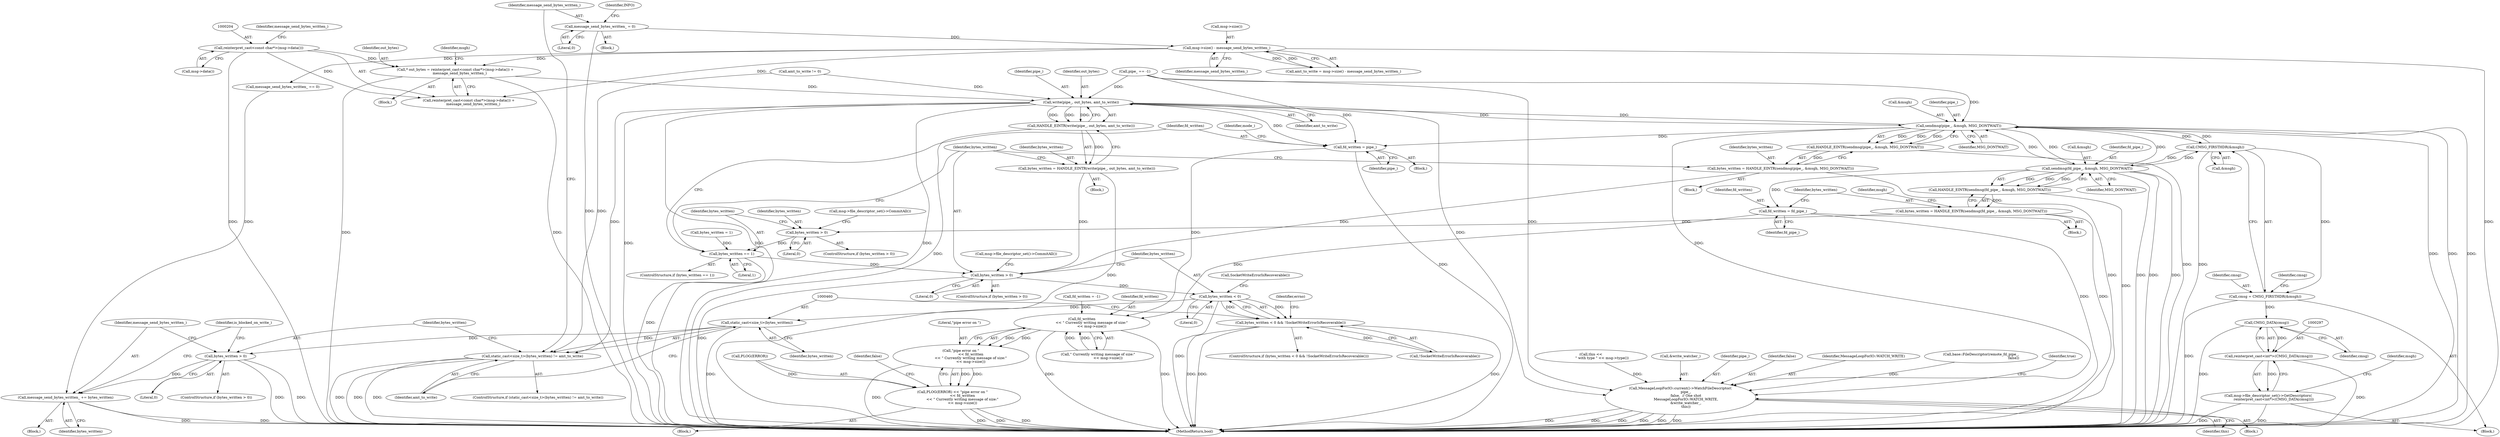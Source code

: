 digraph "0_Chrome_aac449e7154720b895ff1e7f3497c2ce95ae1a5a_0@pointer" {
"1000200" [label="(Call,* out_bytes = reinterpret_cast<const char*>(msg->data()) +\n        message_send_bytes_written_)"];
"1000203" [label="(Call,reinterpret_cast<const char*>(msg->data()))"];
"1000192" [label="(Call,msg->size() - message_send_bytes_written_)"];
"1000486" [label="(Call,message_send_bytes_written_ = 0)"];
"1000402" [label="(Call,write(pipe_, out_bytes, amt_to_write))"];
"1000368" [label="(Call,fd_written = pipe_)"];
"1000450" [label="(Call,fd_written\n                  << \" Currently writing message of size:\"\n                  << msg->size())"];
"1000448" [label="(Call,\"pipe error on \"\n                  << fd_written\n                  << \" Currently writing message of size:\"\n                  << msg->size())"];
"1000445" [label="(Call,PLOG(ERROR) << \"pipe error on \"\n                  << fd_written\n                  << \" Currently writing message of size:\"\n                  << msg->size())"];
"1000401" [label="(Call,HANDLE_EINTR(write(pipe_, out_bytes, amt_to_write)))"];
"1000399" [label="(Call,bytes_written = HANDLE_EINTR(write(pipe_, out_bytes, amt_to_write)))"];
"1000417" [label="(Call,bytes_written > 0)"];
"1000423" [label="(Call,bytes_written < 0)"];
"1000422" [label="(Call,bytes_written < 0 && !SocketWriteErrorIsRecoverable())"];
"1000459" [label="(Call,static_cast<size_t>(bytes_written))"];
"1000458" [label="(Call,static_cast<size_t>(bytes_written) != amt_to_write)"];
"1000465" [label="(Call,bytes_written > 0)"];
"1000469" [label="(Call,message_send_bytes_written_ += bytes_written)"];
"1000411" [label="(Call,sendmsg(pipe_, &msgh, MSG_DONTWAIT))"];
"1000273" [label="(Call,CMSG_FIRSTHDR(&msgh))"];
"1000271" [label="(Call,cmsg = CMSG_FIRSTHDR(&msgh))"];
"1000298" [label="(Call,CMSG_DATA(cmsg))"];
"1000296" [label="(Call,reinterpret_cast<int*>(CMSG_DATA(cmsg)))"];
"1000295" [label="(Call,msg->file_descriptor_set()->GetDescriptors(\n          reinterpret_cast<int*>(CMSG_DATA(cmsg))))"];
"1000341" [label="(Call,sendmsg(fd_pipe_, &msgh, MSG_DONTWAIT))"];
"1000335" [label="(Call,fd_written = fd_pipe_)"];
"1000340" [label="(Call,HANDLE_EINTR(sendmsg(fd_pipe_, &msgh, MSG_DONTWAIT)))"];
"1000338" [label="(Call,bytes_written = HANDLE_EINTR(sendmsg(fd_pipe_, &msgh, MSG_DONTWAIT)))"];
"1000358" [label="(Call,bytes_written > 0)"];
"1000364" [label="(Call,bytes_written == 1)"];
"1000410" [label="(Call,HANDLE_EINTR(sendmsg(pipe_, &msgh, MSG_DONTWAIT)))"];
"1000408" [label="(Call,bytes_written = HANDLE_EINTR(sendmsg(pipe_, &msgh, MSG_DONTWAIT)))"];
"1000475" [label="(Call,MessageLoopForIO::current()->WatchFileDescriptor(\n          pipe_,\n          false,  // One shot\n          MessageLoopForIO::WATCH_WRITE,\n          &write_watcher_,\n          this))"];
"1000362" [label="(Call,msg->file_descriptor_set()->CommitAll())"];
"1000402" [label="(Call,write(pipe_, out_bytes, amt_to_write))"];
"1000473" [label="(Identifier,is_blocked_on_write_)"];
"1000209" [label="(Identifier,msgh)"];
"1000478" [label="(Identifier,MessageLoopForIO::WATCH_WRITE)"];
"1000295" [label="(Call,msg->file_descriptor_set()->GetDescriptors(\n          reinterpret_cast<int*>(CMSG_DATA(cmsg))))"];
"1000338" [label="(Call,bytes_written = HANDLE_EINTR(sendmsg(fd_pipe_, &msgh, MSG_DONTWAIT)))"];
"1000463" [label="(Block,)"];
"1000190" [label="(Call,amt_to_write = msg->size() - message_send_bytes_written_)"];
"1000416" [label="(ControlStructure,if (bytes_written > 0))"];
"1000365" [label="(Identifier,bytes_written)"];
"1000337" [label="(Identifier,fd_pipe_)"];
"1000348" [label="(Identifier,msgh)"];
"1000205" [label="(Call,msg->data())"];
"1000449" [label="(Literal,\"pipe error on \")"];
"1000241" [label="(Block,)"];
"1000345" [label="(Identifier,MSG_DONTWAIT)"];
"1000445" [label="(Call,PLOG(ERROR) << \"pipe error on \"\n                  << fd_written\n                  << \" Currently writing message of size:\"\n                  << msg->size())"];
"1000488" [label="(Literal,0)"];
"1000469" [label="(Call,message_send_bytes_written_ += bytes_written)"];
"1000272" [label="(Identifier,cmsg)"];
"1000178" [label="(Call,base::FileDescriptor(remote_fd_pipe_,\n                                                           false))"];
"1000363" [label="(ControlStructure,if (bytes_written == 1))"];
"1000415" [label="(Identifier,MSG_DONTWAIT)"];
"1000236" [label="(Call,message_send_bytes_written_ == 0)"];
"1000457" [label="(ControlStructure,if (static_cast<size_t>(bytes_written) != amt_to_write))"];
"1000431" [label="(Identifier,errno)"];
"1000486" [label="(Call,message_send_bytes_written_ = 0)"];
"1000451" [label="(Identifier,fd_written)"];
"1000468" [label="(Block,)"];
"1000404" [label="(Identifier,out_bytes)"];
"1000487" [label="(Identifier,message_send_bytes_written_)"];
"1000399" [label="(Call,bytes_written = HANDLE_EINTR(write(pipe_, out_bytes, amt_to_write)))"];
"1000466" [label="(Identifier,bytes_written)"];
"1000410" [label="(Call,HANDLE_EINTR(sendmsg(pipe_, &msgh, MSG_DONTWAIT)))"];
"1000230" [label="(Call,fd_written = -1)"];
"1000273" [label="(Call,CMSG_FIRSTHDR(&msgh))"];
"1000507" [label="(MethodReturn,bool)"];
"1000412" [label="(Identifier,pipe_)"];
"1000407" [label="(Block,)"];
"1000274" [label="(Call,&msgh)"];
"1000206" [label="(Identifier,message_send_bytes_written_)"];
"1000470" [label="(Identifier,message_send_bytes_written_)"];
"1000485" [label="(Block,)"];
"1000369" [label="(Identifier,fd_written)"];
"1000483" [label="(Identifier,true)"];
"1000467" [label="(Literal,0)"];
"1000456" [label="(Identifier,false)"];
"1000200" [label="(Call,* out_bytes = reinterpret_cast<const char*>(msg->data()) +\n        message_send_bytes_written_)"];
"1000405" [label="(Identifier,amt_to_write)"];
"1000419" [label="(Literal,0)"];
"1000296" [label="(Call,reinterpret_cast<int*>(CMSG_DATA(cmsg)))"];
"1000459" [label="(Call,static_cast<size_t>(bytes_written))"];
"1000462" [label="(Identifier,amt_to_write)"];
"1000196" [label="(Call,amt_to_write != 0)"];
"1000201" [label="(Identifier,out_bytes)"];
"1000298" [label="(Call,CMSG_DATA(cmsg))"];
"1000458" [label="(Call,static_cast<size_t>(bytes_written) != amt_to_write)"];
"1000417" [label="(Call,bytes_written > 0)"];
"1000226" [label="(Call,bytes_written = 1)"];
"1000299" [label="(Identifier,cmsg)"];
"1000302" [label="(Identifier,msgh)"];
"1000418" [label="(Identifier,bytes_written)"];
"1000421" [label="(ControlStructure,if (bytes_written < 0 && !SocketWriteErrorIsRecoverable()))"];
"1000409" [label="(Identifier,bytes_written)"];
"1000131" [label="(Block,)"];
"1000271" [label="(Call,cmsg = CMSG_FIRSTHDR(&msgh))"];
"1000403" [label="(Identifier,pipe_)"];
"1000481" [label="(Identifier,this)"];
"1000461" [label="(Identifier,bytes_written)"];
"1000464" [label="(ControlStructure,if (bytes_written > 0))"];
"1000357" [label="(ControlStructure,if (bytes_written > 0))"];
"1000401" [label="(Call,HANDLE_EINTR(write(pipe_, out_bytes, amt_to_write)))"];
"1000374" [label="(Identifier,mode_)"];
"1000422" [label="(Call,bytes_written < 0 && !SocketWriteErrorIsRecoverable())"];
"1000427" [label="(Call,SocketWriteErrorIsRecoverable())"];
"1000408" [label="(Call,bytes_written = HANDLE_EINTR(sendmsg(pipe_, &msgh, MSG_DONTWAIT)))"];
"1000452" [label="(Call,\" Currently writing message of size:\"\n                  << msg->size())"];
"1000203" [label="(Call,reinterpret_cast<const char*>(msg->data()))"];
"1000121" [label="(Call,pipe_ == -1)"];
"1000450" [label="(Call,fd_written\n                  << \" Currently writing message of size:\"\n                  << msg->size())"];
"1000428" [label="(Block,)"];
"1000411" [label="(Call,sendmsg(pipe_, &msgh, MSG_DONTWAIT))"];
"1000359" [label="(Identifier,bytes_written)"];
"1000423" [label="(Call,bytes_written < 0)"];
"1000465" [label="(Call,bytes_written > 0)"];
"1000202" [label="(Call,reinterpret_cast<const char*>(msg->data()) +\n        message_send_bytes_written_)"];
"1000425" [label="(Literal,0)"];
"1000368" [label="(Call,fd_written = pipe_)"];
"1000325" [label="(Block,)"];
"1000364" [label="(Call,bytes_written == 1)"];
"1000335" [label="(Call,fd_written = fd_pipe_)"];
"1000498" [label="(Call,this <<\n                    \" with type \" << msg->type())"];
"1000367" [label="(Block,)"];
"1000339" [label="(Identifier,bytes_written)"];
"1000424" [label="(Identifier,bytes_written)"];
"1000413" [label="(Call,&msgh)"];
"1000471" [label="(Identifier,bytes_written)"];
"1000475" [label="(Call,MessageLoopForIO::current()->WatchFileDescriptor(\n          pipe_,\n          false,  // One shot\n          MessageLoopForIO::WATCH_WRITE,\n          &write_watcher_,\n          this))"];
"1000358" [label="(Call,bytes_written > 0)"];
"1000479" [label="(Call,&write_watcher_)"];
"1000370" [label="(Identifier,pipe_)"];
"1000342" [label="(Identifier,fd_pipe_)"];
"1000366" [label="(Literal,1)"];
"1000278" [label="(Identifier,cmsg)"];
"1000194" [label="(Identifier,message_send_bytes_written_)"];
"1000420" [label="(Call,msg->file_descriptor_set()->CommitAll())"];
"1000446" [label="(Call,PLOG(ERROR))"];
"1000193" [label="(Call,msg->size())"];
"1000491" [label="(Identifier,INFO)"];
"1000341" [label="(Call,sendmsg(fd_pipe_, &msgh, MSG_DONTWAIT))"];
"1000476" [label="(Identifier,pipe_)"];
"1000340" [label="(Call,HANDLE_EINTR(sendmsg(fd_pipe_, &msgh, MSG_DONTWAIT)))"];
"1000343" [label="(Call,&msgh)"];
"1000192" [label="(Call,msg->size() - message_send_bytes_written_)"];
"1000360" [label="(Literal,0)"];
"1000336" [label="(Identifier,fd_written)"];
"1000426" [label="(Call,!SocketWriteErrorIsRecoverable())"];
"1000448" [label="(Call,\"pipe error on \"\n                  << fd_written\n                  << \" Currently writing message of size:\"\n                  << msg->size())"];
"1000477" [label="(Identifier,false)"];
"1000398" [label="(Block,)"];
"1000400" [label="(Identifier,bytes_written)"];
"1000200" -> "1000131"  [label="AST: "];
"1000200" -> "1000202"  [label="CFG: "];
"1000201" -> "1000200"  [label="AST: "];
"1000202" -> "1000200"  [label="AST: "];
"1000209" -> "1000200"  [label="CFG: "];
"1000200" -> "1000507"  [label="DDG: "];
"1000200" -> "1000507"  [label="DDG: "];
"1000203" -> "1000200"  [label="DDG: "];
"1000192" -> "1000200"  [label="DDG: "];
"1000200" -> "1000402"  [label="DDG: "];
"1000203" -> "1000202"  [label="AST: "];
"1000203" -> "1000205"  [label="CFG: "];
"1000204" -> "1000203"  [label="AST: "];
"1000205" -> "1000203"  [label="AST: "];
"1000206" -> "1000203"  [label="CFG: "];
"1000203" -> "1000507"  [label="DDG: "];
"1000203" -> "1000202"  [label="DDG: "];
"1000192" -> "1000190"  [label="AST: "];
"1000192" -> "1000194"  [label="CFG: "];
"1000193" -> "1000192"  [label="AST: "];
"1000194" -> "1000192"  [label="AST: "];
"1000190" -> "1000192"  [label="CFG: "];
"1000192" -> "1000507"  [label="DDG: "];
"1000192" -> "1000190"  [label="DDG: "];
"1000192" -> "1000190"  [label="DDG: "];
"1000486" -> "1000192"  [label="DDG: "];
"1000192" -> "1000202"  [label="DDG: "];
"1000192" -> "1000236"  [label="DDG: "];
"1000486" -> "1000485"  [label="AST: "];
"1000486" -> "1000488"  [label="CFG: "];
"1000487" -> "1000486"  [label="AST: "];
"1000488" -> "1000486"  [label="AST: "];
"1000491" -> "1000486"  [label="CFG: "];
"1000486" -> "1000507"  [label="DDG: "];
"1000402" -> "1000401"  [label="AST: "];
"1000402" -> "1000405"  [label="CFG: "];
"1000403" -> "1000402"  [label="AST: "];
"1000404" -> "1000402"  [label="AST: "];
"1000405" -> "1000402"  [label="AST: "];
"1000401" -> "1000402"  [label="CFG: "];
"1000402" -> "1000507"  [label="DDG: "];
"1000402" -> "1000507"  [label="DDG: "];
"1000402" -> "1000507"  [label="DDG: "];
"1000402" -> "1000368"  [label="DDG: "];
"1000402" -> "1000401"  [label="DDG: "];
"1000402" -> "1000401"  [label="DDG: "];
"1000402" -> "1000401"  [label="DDG: "];
"1000411" -> "1000402"  [label="DDG: "];
"1000121" -> "1000402"  [label="DDG: "];
"1000196" -> "1000402"  [label="DDG: "];
"1000402" -> "1000411"  [label="DDG: "];
"1000402" -> "1000458"  [label="DDG: "];
"1000402" -> "1000475"  [label="DDG: "];
"1000368" -> "1000367"  [label="AST: "];
"1000368" -> "1000370"  [label="CFG: "];
"1000369" -> "1000368"  [label="AST: "];
"1000370" -> "1000368"  [label="AST: "];
"1000374" -> "1000368"  [label="CFG: "];
"1000368" -> "1000507"  [label="DDG: "];
"1000411" -> "1000368"  [label="DDG: "];
"1000121" -> "1000368"  [label="DDG: "];
"1000368" -> "1000450"  [label="DDG: "];
"1000450" -> "1000448"  [label="AST: "];
"1000450" -> "1000452"  [label="CFG: "];
"1000451" -> "1000450"  [label="AST: "];
"1000452" -> "1000450"  [label="AST: "];
"1000448" -> "1000450"  [label="CFG: "];
"1000450" -> "1000507"  [label="DDG: "];
"1000450" -> "1000507"  [label="DDG: "];
"1000450" -> "1000448"  [label="DDG: "];
"1000450" -> "1000448"  [label="DDG: "];
"1000335" -> "1000450"  [label="DDG: "];
"1000230" -> "1000450"  [label="DDG: "];
"1000452" -> "1000450"  [label="DDG: "];
"1000452" -> "1000450"  [label="DDG: "];
"1000448" -> "1000445"  [label="AST: "];
"1000449" -> "1000448"  [label="AST: "];
"1000445" -> "1000448"  [label="CFG: "];
"1000448" -> "1000507"  [label="DDG: "];
"1000448" -> "1000445"  [label="DDG: "];
"1000448" -> "1000445"  [label="DDG: "];
"1000445" -> "1000428"  [label="AST: "];
"1000446" -> "1000445"  [label="AST: "];
"1000456" -> "1000445"  [label="CFG: "];
"1000445" -> "1000507"  [label="DDG: "];
"1000445" -> "1000507"  [label="DDG: "];
"1000445" -> "1000507"  [label="DDG: "];
"1000446" -> "1000445"  [label="DDG: "];
"1000401" -> "1000399"  [label="AST: "];
"1000399" -> "1000401"  [label="CFG: "];
"1000401" -> "1000507"  [label="DDG: "];
"1000401" -> "1000399"  [label="DDG: "];
"1000399" -> "1000398"  [label="AST: "];
"1000400" -> "1000399"  [label="AST: "];
"1000418" -> "1000399"  [label="CFG: "];
"1000399" -> "1000507"  [label="DDG: "];
"1000399" -> "1000417"  [label="DDG: "];
"1000417" -> "1000416"  [label="AST: "];
"1000417" -> "1000419"  [label="CFG: "];
"1000418" -> "1000417"  [label="AST: "];
"1000419" -> "1000417"  [label="AST: "];
"1000420" -> "1000417"  [label="CFG: "];
"1000424" -> "1000417"  [label="CFG: "];
"1000417" -> "1000507"  [label="DDG: "];
"1000364" -> "1000417"  [label="DDG: "];
"1000408" -> "1000417"  [label="DDG: "];
"1000417" -> "1000423"  [label="DDG: "];
"1000423" -> "1000422"  [label="AST: "];
"1000423" -> "1000425"  [label="CFG: "];
"1000424" -> "1000423"  [label="AST: "];
"1000425" -> "1000423"  [label="AST: "];
"1000427" -> "1000423"  [label="CFG: "];
"1000422" -> "1000423"  [label="CFG: "];
"1000423" -> "1000507"  [label="DDG: "];
"1000423" -> "1000422"  [label="DDG: "];
"1000423" -> "1000422"  [label="DDG: "];
"1000423" -> "1000459"  [label="DDG: "];
"1000422" -> "1000421"  [label="AST: "];
"1000422" -> "1000426"  [label="CFG: "];
"1000426" -> "1000422"  [label="AST: "];
"1000431" -> "1000422"  [label="CFG: "];
"1000460" -> "1000422"  [label="CFG: "];
"1000422" -> "1000507"  [label="DDG: "];
"1000422" -> "1000507"  [label="DDG: "];
"1000422" -> "1000507"  [label="DDG: "];
"1000426" -> "1000422"  [label="DDG: "];
"1000459" -> "1000458"  [label="AST: "];
"1000459" -> "1000461"  [label="CFG: "];
"1000460" -> "1000459"  [label="AST: "];
"1000461" -> "1000459"  [label="AST: "];
"1000462" -> "1000459"  [label="CFG: "];
"1000459" -> "1000507"  [label="DDG: "];
"1000459" -> "1000458"  [label="DDG: "];
"1000459" -> "1000465"  [label="DDG: "];
"1000458" -> "1000457"  [label="AST: "];
"1000458" -> "1000462"  [label="CFG: "];
"1000462" -> "1000458"  [label="AST: "];
"1000466" -> "1000458"  [label="CFG: "];
"1000487" -> "1000458"  [label="CFG: "];
"1000458" -> "1000507"  [label="DDG: "];
"1000458" -> "1000507"  [label="DDG: "];
"1000458" -> "1000507"  [label="DDG: "];
"1000196" -> "1000458"  [label="DDG: "];
"1000465" -> "1000464"  [label="AST: "];
"1000465" -> "1000467"  [label="CFG: "];
"1000466" -> "1000465"  [label="AST: "];
"1000467" -> "1000465"  [label="AST: "];
"1000470" -> "1000465"  [label="CFG: "];
"1000473" -> "1000465"  [label="CFG: "];
"1000465" -> "1000507"  [label="DDG: "];
"1000465" -> "1000507"  [label="DDG: "];
"1000465" -> "1000469"  [label="DDG: "];
"1000469" -> "1000468"  [label="AST: "];
"1000469" -> "1000471"  [label="CFG: "];
"1000470" -> "1000469"  [label="AST: "];
"1000471" -> "1000469"  [label="AST: "];
"1000473" -> "1000469"  [label="CFG: "];
"1000469" -> "1000507"  [label="DDG: "];
"1000469" -> "1000507"  [label="DDG: "];
"1000236" -> "1000469"  [label="DDG: "];
"1000411" -> "1000410"  [label="AST: "];
"1000411" -> "1000415"  [label="CFG: "];
"1000412" -> "1000411"  [label="AST: "];
"1000413" -> "1000411"  [label="AST: "];
"1000415" -> "1000411"  [label="AST: "];
"1000410" -> "1000411"  [label="CFG: "];
"1000411" -> "1000507"  [label="DDG: "];
"1000411" -> "1000507"  [label="DDG: "];
"1000411" -> "1000507"  [label="DDG: "];
"1000411" -> "1000273"  [label="DDG: "];
"1000411" -> "1000341"  [label="DDG: "];
"1000411" -> "1000410"  [label="DDG: "];
"1000411" -> "1000410"  [label="DDG: "];
"1000411" -> "1000410"  [label="DDG: "];
"1000121" -> "1000411"  [label="DDG: "];
"1000341" -> "1000411"  [label="DDG: "];
"1000341" -> "1000411"  [label="DDG: "];
"1000273" -> "1000411"  [label="DDG: "];
"1000411" -> "1000475"  [label="DDG: "];
"1000273" -> "1000271"  [label="AST: "];
"1000273" -> "1000274"  [label="CFG: "];
"1000274" -> "1000273"  [label="AST: "];
"1000271" -> "1000273"  [label="CFG: "];
"1000273" -> "1000507"  [label="DDG: "];
"1000273" -> "1000271"  [label="DDG: "];
"1000341" -> "1000273"  [label="DDG: "];
"1000273" -> "1000341"  [label="DDG: "];
"1000271" -> "1000241"  [label="AST: "];
"1000272" -> "1000271"  [label="AST: "];
"1000278" -> "1000271"  [label="CFG: "];
"1000271" -> "1000507"  [label="DDG: "];
"1000271" -> "1000298"  [label="DDG: "];
"1000298" -> "1000296"  [label="AST: "];
"1000298" -> "1000299"  [label="CFG: "];
"1000299" -> "1000298"  [label="AST: "];
"1000296" -> "1000298"  [label="CFG: "];
"1000298" -> "1000507"  [label="DDG: "];
"1000298" -> "1000296"  [label="DDG: "];
"1000296" -> "1000295"  [label="AST: "];
"1000297" -> "1000296"  [label="AST: "];
"1000295" -> "1000296"  [label="CFG: "];
"1000296" -> "1000507"  [label="DDG: "];
"1000296" -> "1000295"  [label="DDG: "];
"1000295" -> "1000241"  [label="AST: "];
"1000302" -> "1000295"  [label="CFG: "];
"1000295" -> "1000507"  [label="DDG: "];
"1000295" -> "1000507"  [label="DDG: "];
"1000341" -> "1000340"  [label="AST: "];
"1000341" -> "1000345"  [label="CFG: "];
"1000342" -> "1000341"  [label="AST: "];
"1000343" -> "1000341"  [label="AST: "];
"1000345" -> "1000341"  [label="AST: "];
"1000340" -> "1000341"  [label="CFG: "];
"1000341" -> "1000507"  [label="DDG: "];
"1000341" -> "1000507"  [label="DDG: "];
"1000341" -> "1000507"  [label="DDG: "];
"1000341" -> "1000335"  [label="DDG: "];
"1000341" -> "1000340"  [label="DDG: "];
"1000341" -> "1000340"  [label="DDG: "];
"1000341" -> "1000340"  [label="DDG: "];
"1000335" -> "1000325"  [label="AST: "];
"1000335" -> "1000337"  [label="CFG: "];
"1000336" -> "1000335"  [label="AST: "];
"1000337" -> "1000335"  [label="AST: "];
"1000339" -> "1000335"  [label="CFG: "];
"1000335" -> "1000507"  [label="DDG: "];
"1000340" -> "1000338"  [label="AST: "];
"1000338" -> "1000340"  [label="CFG: "];
"1000340" -> "1000507"  [label="DDG: "];
"1000340" -> "1000338"  [label="DDG: "];
"1000338" -> "1000325"  [label="AST: "];
"1000339" -> "1000338"  [label="AST: "];
"1000348" -> "1000338"  [label="CFG: "];
"1000338" -> "1000507"  [label="DDG: "];
"1000338" -> "1000358"  [label="DDG: "];
"1000358" -> "1000357"  [label="AST: "];
"1000358" -> "1000360"  [label="CFG: "];
"1000359" -> "1000358"  [label="AST: "];
"1000360" -> "1000358"  [label="AST: "];
"1000362" -> "1000358"  [label="CFG: "];
"1000365" -> "1000358"  [label="CFG: "];
"1000358" -> "1000364"  [label="DDG: "];
"1000364" -> "1000363"  [label="AST: "];
"1000364" -> "1000366"  [label="CFG: "];
"1000365" -> "1000364"  [label="AST: "];
"1000366" -> "1000364"  [label="AST: "];
"1000369" -> "1000364"  [label="CFG: "];
"1000418" -> "1000364"  [label="CFG: "];
"1000364" -> "1000507"  [label="DDG: "];
"1000226" -> "1000364"  [label="DDG: "];
"1000410" -> "1000408"  [label="AST: "];
"1000408" -> "1000410"  [label="CFG: "];
"1000410" -> "1000507"  [label="DDG: "];
"1000410" -> "1000408"  [label="DDG: "];
"1000408" -> "1000407"  [label="AST: "];
"1000409" -> "1000408"  [label="AST: "];
"1000418" -> "1000408"  [label="CFG: "];
"1000408" -> "1000507"  [label="DDG: "];
"1000475" -> "1000463"  [label="AST: "];
"1000475" -> "1000481"  [label="CFG: "];
"1000476" -> "1000475"  [label="AST: "];
"1000477" -> "1000475"  [label="AST: "];
"1000478" -> "1000475"  [label="AST: "];
"1000479" -> "1000475"  [label="AST: "];
"1000481" -> "1000475"  [label="AST: "];
"1000483" -> "1000475"  [label="CFG: "];
"1000475" -> "1000507"  [label="DDG: "];
"1000475" -> "1000507"  [label="DDG: "];
"1000475" -> "1000507"  [label="DDG: "];
"1000475" -> "1000507"  [label="DDG: "];
"1000475" -> "1000507"  [label="DDG: "];
"1000475" -> "1000507"  [label="DDG: "];
"1000121" -> "1000475"  [label="DDG: "];
"1000178" -> "1000475"  [label="DDG: "];
"1000498" -> "1000475"  [label="DDG: "];
}
